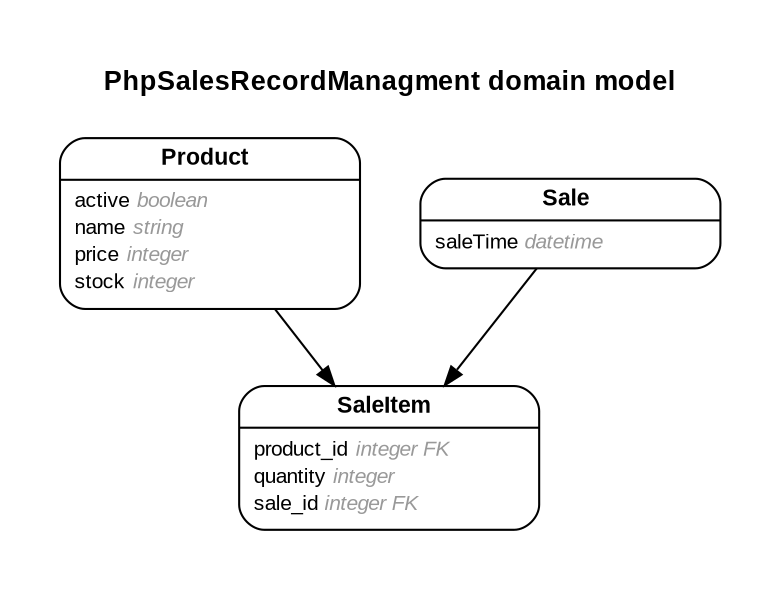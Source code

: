digraph PhpSalesRecordManagment {
rankdir = "LR";
ranksep = "0.5";
nodesep = "0.4";
pad = "0.4,0.4";
margin = "0,0";
concentrate = "true";
labelloc = "t";
fontsize = "13";
fontname = "Arial Bold";
splines = "spline";
node[ shape  =  "Mrecord" , fontsize  =  "10" , fontname  =  "Arial" , margin  =  "0.07,0.05" , penwidth  =  "1.0"];
edge[ fontname  =  "Arial" , fontsize  =  "7" , dir  =  "both" , arrowsize  =  "0.9" , penwidth  =  "1.0" , labelangle  =  "32" , labeldistance  =  "1.8"];
rankdir = "TB";
label = "PhpSalesRecordManagment domain model\n\n";
m_Product [label = <{<table border="0" align="center" cellspacing="0.5" cellpadding="0" width="134">
  <tr><td align="center" valign="bottom" width="130"><font face="Arial Bold" point-size="11">Product</font></td></tr>
</table>
|
<table border="0" align="left" cellspacing="2" cellpadding="0" width="134">
  <tr><td align="left" width="130" port="active">active <font face="Arial Italic" color="grey60">boolean</font></td></tr>
  <tr><td align="left" width="130" port="name">name <font face="Arial Italic" color="grey60">string</font></td></tr>
  <tr><td align="left" width="130" port="price">price <font face="Arial Italic" color="grey60">integer</font></td></tr>
  <tr><td align="left" width="130" port="stock">stock <font face="Arial Italic" color="grey60">integer</font></td></tr>
</table>
}>];
m_Sale [label = <{<table border="0" align="center" cellspacing="0.5" cellpadding="0" width="134">
  <tr><td align="center" valign="bottom" width="130"><font face="Arial Bold" point-size="11">Sale</font></td></tr>
</table>
|
<table border="0" align="left" cellspacing="2" cellpadding="0" width="134">
  <tr><td align="left" width="130" port="saleTime">saleTime <font face="Arial Italic" color="grey60">datetime</font></td></tr>
</table>
}>];
m_SaleItem [label = <{<table border="0" align="center" cellspacing="0.5" cellpadding="0" width="134">
  <tr><td align="center" valign="bottom" width="130"><font face="Arial Bold" point-size="11">SaleItem</font></td></tr>
</table>
|
<table border="0" align="left" cellspacing="2" cellpadding="0" width="134">
  <tr><td align="left" width="130" port="product_id">product_id <font face="Arial Italic" color="grey60">integer FK</font></td></tr>
  <tr><td align="left" width="130" port="quantity">quantity <font face="Arial Italic" color="grey60">integer</font></td></tr>
  <tr><td align="left" width="130" port="sale_id">sale_id <font face="Arial Italic" color="grey60">integer FK</font></td></tr>
</table>
}>];
  m_Product -> m_SaleItem [arrowhead = "normal", arrowtail = "none", weight = "2"];
  m_Sale -> m_SaleItem [arrowhead = "normal", arrowtail = "none", weight = "2"];
}
